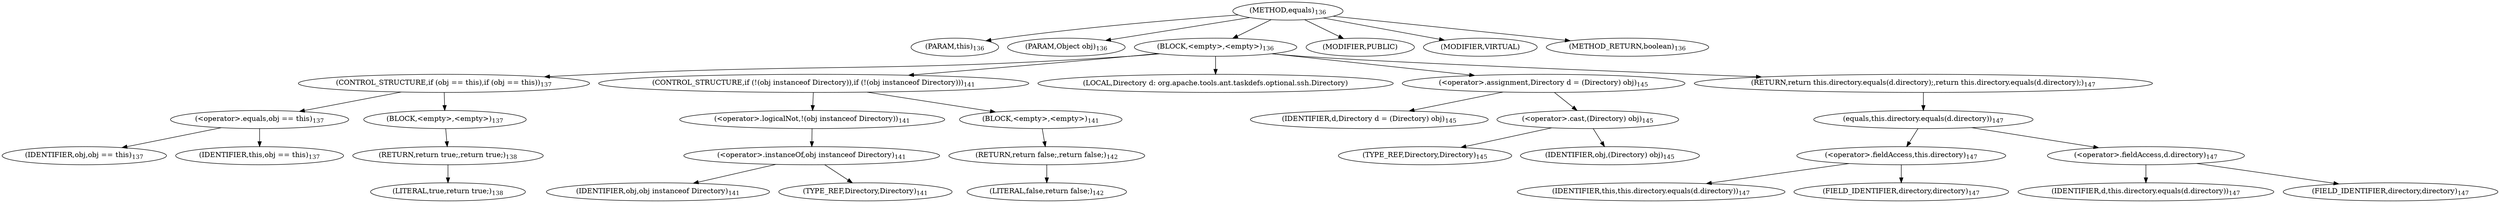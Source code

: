 digraph "equals" {  
"218" [label = <(METHOD,equals)<SUB>136</SUB>> ]
"11" [label = <(PARAM,this)<SUB>136</SUB>> ]
"219" [label = <(PARAM,Object obj)<SUB>136</SUB>> ]
"220" [label = <(BLOCK,&lt;empty&gt;,&lt;empty&gt;)<SUB>136</SUB>> ]
"221" [label = <(CONTROL_STRUCTURE,if (obj == this),if (obj == this))<SUB>137</SUB>> ]
"222" [label = <(&lt;operator&gt;.equals,obj == this)<SUB>137</SUB>> ]
"223" [label = <(IDENTIFIER,obj,obj == this)<SUB>137</SUB>> ]
"10" [label = <(IDENTIFIER,this,obj == this)<SUB>137</SUB>> ]
"224" [label = <(BLOCK,&lt;empty&gt;,&lt;empty&gt;)<SUB>137</SUB>> ]
"225" [label = <(RETURN,return true;,return true;)<SUB>138</SUB>> ]
"226" [label = <(LITERAL,true,return true;)<SUB>138</SUB>> ]
"227" [label = <(CONTROL_STRUCTURE,if (!(obj instanceof Directory)),if (!(obj instanceof Directory)))<SUB>141</SUB>> ]
"228" [label = <(&lt;operator&gt;.logicalNot,!(obj instanceof Directory))<SUB>141</SUB>> ]
"229" [label = <(&lt;operator&gt;.instanceOf,obj instanceof Directory)<SUB>141</SUB>> ]
"230" [label = <(IDENTIFIER,obj,obj instanceof Directory)<SUB>141</SUB>> ]
"231" [label = <(TYPE_REF,Directory,Directory)<SUB>141</SUB>> ]
"232" [label = <(BLOCK,&lt;empty&gt;,&lt;empty&gt;)<SUB>141</SUB>> ]
"233" [label = <(RETURN,return false;,return false;)<SUB>142</SUB>> ]
"234" [label = <(LITERAL,false,return false;)<SUB>142</SUB>> ]
"235" [label = <(LOCAL,Directory d: org.apache.tools.ant.taskdefs.optional.ssh.Directory)> ]
"236" [label = <(&lt;operator&gt;.assignment,Directory d = (Directory) obj)<SUB>145</SUB>> ]
"237" [label = <(IDENTIFIER,d,Directory d = (Directory) obj)<SUB>145</SUB>> ]
"238" [label = <(&lt;operator&gt;.cast,(Directory) obj)<SUB>145</SUB>> ]
"239" [label = <(TYPE_REF,Directory,Directory)<SUB>145</SUB>> ]
"240" [label = <(IDENTIFIER,obj,(Directory) obj)<SUB>145</SUB>> ]
"241" [label = <(RETURN,return this.directory.equals(d.directory);,return this.directory.equals(d.directory);)<SUB>147</SUB>> ]
"242" [label = <(equals,this.directory.equals(d.directory))<SUB>147</SUB>> ]
"243" [label = <(&lt;operator&gt;.fieldAccess,this.directory)<SUB>147</SUB>> ]
"12" [label = <(IDENTIFIER,this,this.directory.equals(d.directory))<SUB>147</SUB>> ]
"244" [label = <(FIELD_IDENTIFIER,directory,directory)<SUB>147</SUB>> ]
"245" [label = <(&lt;operator&gt;.fieldAccess,d.directory)<SUB>147</SUB>> ]
"246" [label = <(IDENTIFIER,d,this.directory.equals(d.directory))<SUB>147</SUB>> ]
"247" [label = <(FIELD_IDENTIFIER,directory,directory)<SUB>147</SUB>> ]
"248" [label = <(MODIFIER,PUBLIC)> ]
"249" [label = <(MODIFIER,VIRTUAL)> ]
"250" [label = <(METHOD_RETURN,boolean)<SUB>136</SUB>> ]
  "218" -> "11" 
  "218" -> "219" 
  "218" -> "220" 
  "218" -> "248" 
  "218" -> "249" 
  "218" -> "250" 
  "220" -> "221" 
  "220" -> "227" 
  "220" -> "235" 
  "220" -> "236" 
  "220" -> "241" 
  "221" -> "222" 
  "221" -> "224" 
  "222" -> "223" 
  "222" -> "10" 
  "224" -> "225" 
  "225" -> "226" 
  "227" -> "228" 
  "227" -> "232" 
  "228" -> "229" 
  "229" -> "230" 
  "229" -> "231" 
  "232" -> "233" 
  "233" -> "234" 
  "236" -> "237" 
  "236" -> "238" 
  "238" -> "239" 
  "238" -> "240" 
  "241" -> "242" 
  "242" -> "243" 
  "242" -> "245" 
  "243" -> "12" 
  "243" -> "244" 
  "245" -> "246" 
  "245" -> "247" 
}
